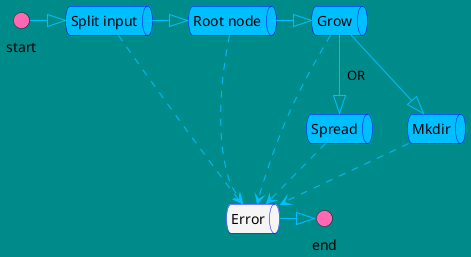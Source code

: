 @startuml
skinparam {
  backgroundColor DarkCyan

  InterfaceBackgroundColor HotPink
  ArrowColor DeepSkyBlue
  QueueBorderColor blue
  QueueBackgroundColor DeepSkyBlue
}

interface start
queue "Split input" as split
queue "Root node" as root
queue Grow as growing
queue Spread as spreading 
queue Mkdir as mkdiring
queue Error as err #whitesmoke
interface end

start -|> split
split -|> root
root -|> growing
growing --|> spreading: "  OR"
growing --|> mkdiring

split ..> err
root ..> err
growing ..> err
spreading ..> err
mkdiring ..> err

err -|> end
@enduml